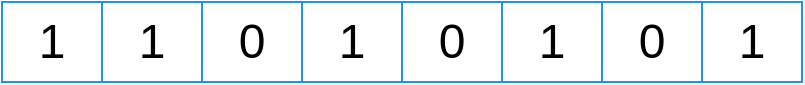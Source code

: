 <mxfile version="28.1.2">
  <diagram name="Page-1" id="pw1yM4c9U9q3CPbkuXtG">
    <mxGraphModel dx="1276" dy="622" grid="1" gridSize="10" guides="1" tooltips="1" connect="1" arrows="1" fold="1" page="1" pageScale="1" pageWidth="850" pageHeight="1100" math="0" shadow="0">
      <root>
        <mxCell id="0" />
        <mxCell id="1" parent="0" />
        <mxCell id="7N5agTIx9JFiQQaqSErQ-2" value="&lt;font style=&quot;font-size: 24px;&quot;&gt;1&lt;/font&gt;" style="rounded=0;whiteSpace=wrap;html=1;strokeColor=#1E90FF;" parent="1" vertex="1">
          <mxGeometry x="140" y="340" width="50" height="40" as="geometry" />
        </mxCell>
        <mxCell id="oPPI5yB2qSIM9ixok3__-2" value="&lt;font style=&quot;font-size: 24px;&quot;&gt;1&lt;/font&gt;" style="rounded=0;whiteSpace=wrap;html=1;strokeColor=#1E90FF;" vertex="1" parent="1">
          <mxGeometry x="190" y="340" width="50" height="40" as="geometry" />
        </mxCell>
        <mxCell id="oPPI5yB2qSIM9ixok3__-3" value="&lt;font style=&quot;font-size: 24px;&quot;&gt;0&lt;/font&gt;" style="rounded=0;whiteSpace=wrap;html=1;strokeColor=#1E90FF;" vertex="1" parent="1">
          <mxGeometry x="240" y="340" width="50" height="40" as="geometry" />
        </mxCell>
        <mxCell id="oPPI5yB2qSIM9ixok3__-4" value="&lt;font style=&quot;font-size: 24px;&quot;&gt;1&lt;/font&gt;" style="rounded=0;whiteSpace=wrap;html=1;strokeColor=#1E90FF;" vertex="1" parent="1">
          <mxGeometry x="290" y="340" width="50" height="40" as="geometry" />
        </mxCell>
        <mxCell id="oPPI5yB2qSIM9ixok3__-5" value="&lt;font style=&quot;font-size: 24px;&quot;&gt;0&lt;/font&gt;" style="rounded=0;whiteSpace=wrap;html=1;strokeColor=#1E90FF;" vertex="1" parent="1">
          <mxGeometry x="340" y="340" width="50" height="40" as="geometry" />
        </mxCell>
        <mxCell id="oPPI5yB2qSIM9ixok3__-6" value="&lt;font style=&quot;font-size: 24px;&quot;&gt;1&lt;/font&gt;" style="rounded=0;whiteSpace=wrap;html=1;strokeColor=#1E90FF;" vertex="1" parent="1">
          <mxGeometry x="390" y="340" width="50" height="40" as="geometry" />
        </mxCell>
        <mxCell id="oPPI5yB2qSIM9ixok3__-7" value="&lt;font style=&quot;font-size: 24px;&quot;&gt;0&lt;/font&gt;" style="rounded=0;whiteSpace=wrap;html=1;strokeColor=#1E90FF;" vertex="1" parent="1">
          <mxGeometry x="440" y="340" width="50" height="40" as="geometry" />
        </mxCell>
        <mxCell id="oPPI5yB2qSIM9ixok3__-8" value="&lt;font style=&quot;font-size: 24px;&quot;&gt;1&lt;/font&gt;" style="rounded=0;whiteSpace=wrap;html=1;strokeColor=#1E90FF;" vertex="1" parent="1">
          <mxGeometry x="490" y="340" width="50" height="40" as="geometry" />
        </mxCell>
      </root>
    </mxGraphModel>
  </diagram>
</mxfile>
